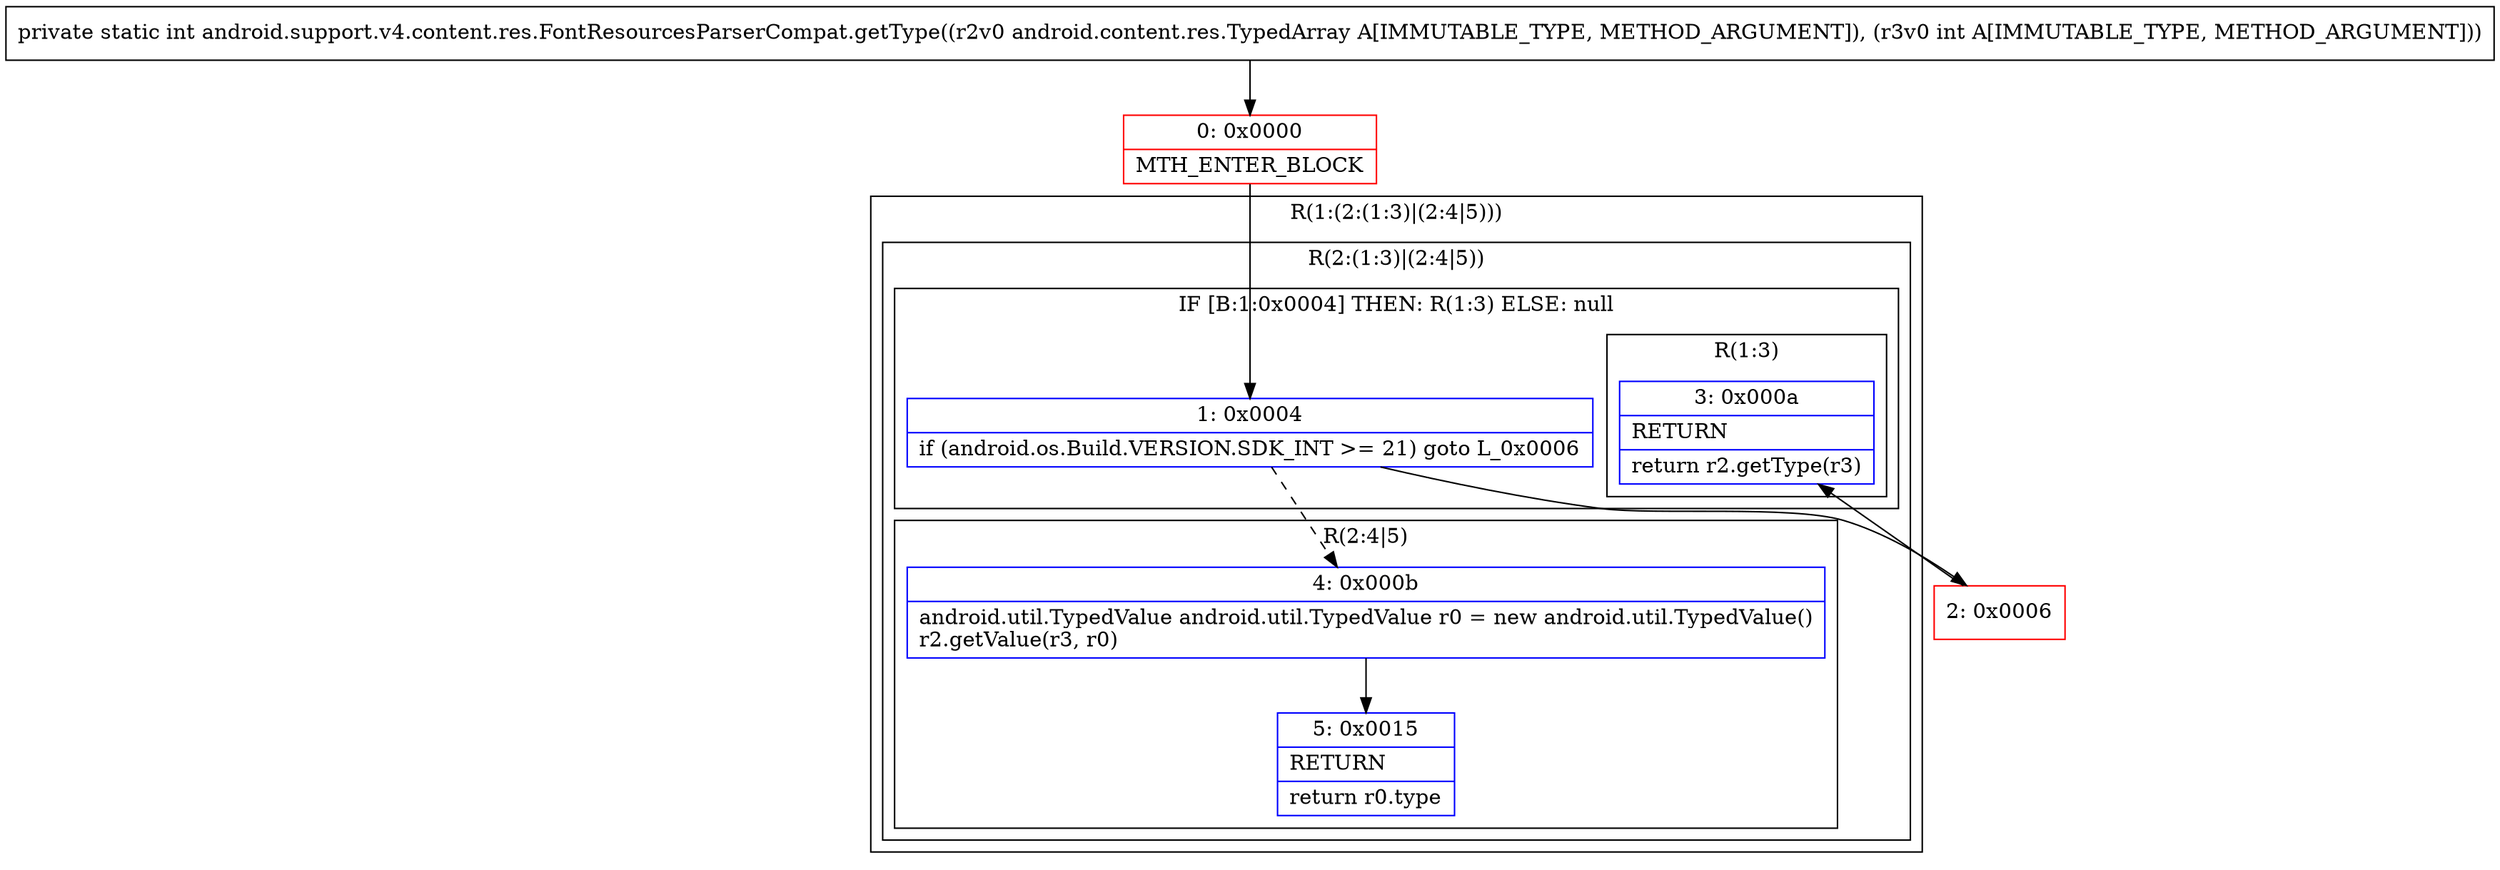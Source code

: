 digraph "CFG forandroid.support.v4.content.res.FontResourcesParserCompat.getType(Landroid\/content\/res\/TypedArray;I)I" {
subgraph cluster_Region_1507459938 {
label = "R(1:(2:(1:3)|(2:4|5)))";
node [shape=record,color=blue];
subgraph cluster_Region_1452104725 {
label = "R(2:(1:3)|(2:4|5))";
node [shape=record,color=blue];
subgraph cluster_IfRegion_1623167360 {
label = "IF [B:1:0x0004] THEN: R(1:3) ELSE: null";
node [shape=record,color=blue];
Node_1 [shape=record,label="{1\:\ 0x0004|if (android.os.Build.VERSION.SDK_INT \>= 21) goto L_0x0006\l}"];
subgraph cluster_Region_1332234699 {
label = "R(1:3)";
node [shape=record,color=blue];
Node_3 [shape=record,label="{3\:\ 0x000a|RETURN\l|return r2.getType(r3)\l}"];
}
}
subgraph cluster_Region_610570653 {
label = "R(2:4|5)";
node [shape=record,color=blue];
Node_4 [shape=record,label="{4\:\ 0x000b|android.util.TypedValue android.util.TypedValue r0 = new android.util.TypedValue()\lr2.getValue(r3, r0)\l}"];
Node_5 [shape=record,label="{5\:\ 0x0015|RETURN\l|return r0.type\l}"];
}
}
}
Node_0 [shape=record,color=red,label="{0\:\ 0x0000|MTH_ENTER_BLOCK\l}"];
Node_2 [shape=record,color=red,label="{2\:\ 0x0006}"];
MethodNode[shape=record,label="{private static int android.support.v4.content.res.FontResourcesParserCompat.getType((r2v0 android.content.res.TypedArray A[IMMUTABLE_TYPE, METHOD_ARGUMENT]), (r3v0 int A[IMMUTABLE_TYPE, METHOD_ARGUMENT])) }"];
MethodNode -> Node_0;
Node_1 -> Node_2;
Node_1 -> Node_4[style=dashed];
Node_4 -> Node_5;
Node_0 -> Node_1;
Node_2 -> Node_3;
}


